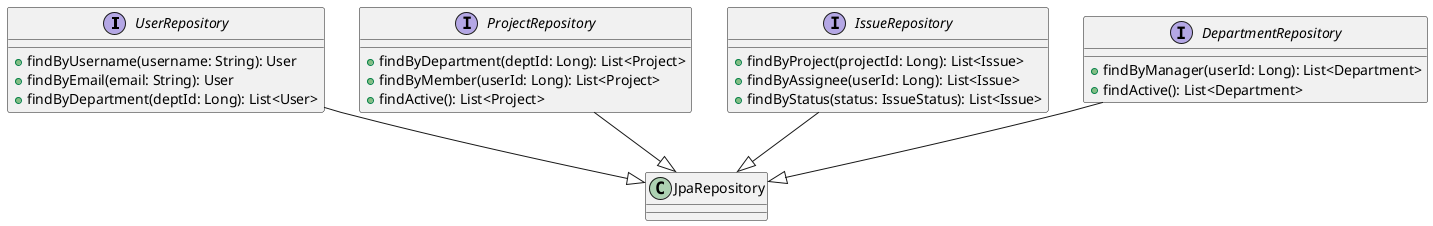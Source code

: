 @startuml
interface UserRepository {
  +findByUsername(username: String): User
  +findByEmail(email: String): User
  +findByDepartment(deptId: Long): List<User>
}

interface ProjectRepository {
  +findByDepartment(deptId: Long): List<Project>
  +findByMember(userId: Long): List<Project>
  +findActive(): List<Project>
}

interface IssueRepository {
  +findByProject(projectId: Long): List<Issue>
  +findByAssignee(userId: Long): List<Issue>
  +findByStatus(status: IssueStatus): List<Issue>
}

interface DepartmentRepository {
  +findByManager(userId: Long): List<Department>
  +findActive(): List<Department>
}

UserRepository --|> JpaRepository
ProjectRepository --|> JpaRepository
IssueRepository --|> JpaRepository
DepartmentRepository --|> JpaRepository

@enduml 